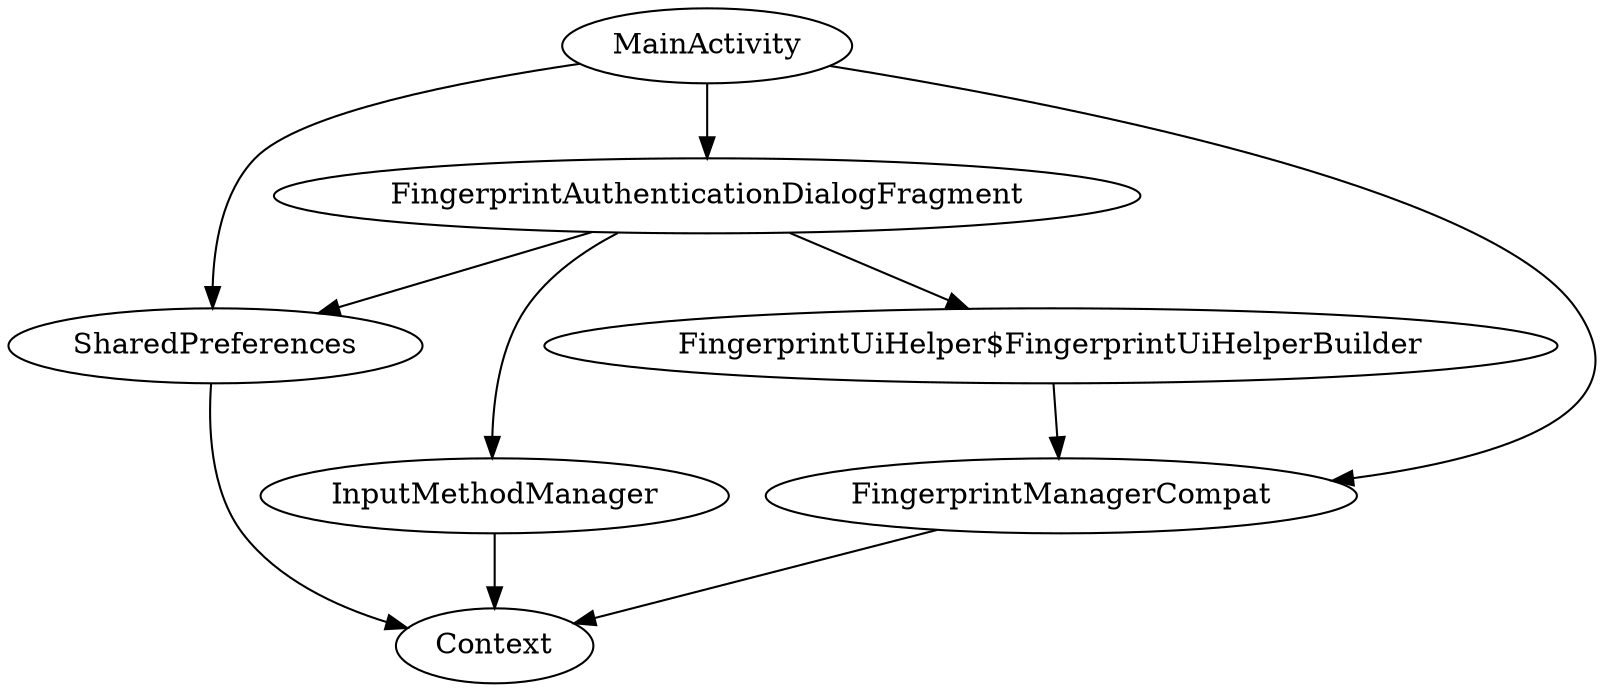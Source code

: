 digraph G1 {
  concentrate = true;
  n2 [label="FingerprintUiHelper$FingerprintUiHelperBuilder"];
  FingerprintAuthenticationDialogFragment -> n2;
  FingerprintAuthenticationDialogFragment -> SharedPreferences;
  FingerprintAuthenticationDialogFragment -> InputMethodManager;
  FingerprintManagerCompat -> Context;
  n2 -> FingerprintManagerCompat;
  InputMethodManager -> Context;
  MainActivity -> FingerprintAuthenticationDialogFragment;
  MainActivity -> SharedPreferences;
  MainActivity -> FingerprintManagerCompat;
  SharedPreferences -> Context;
}
